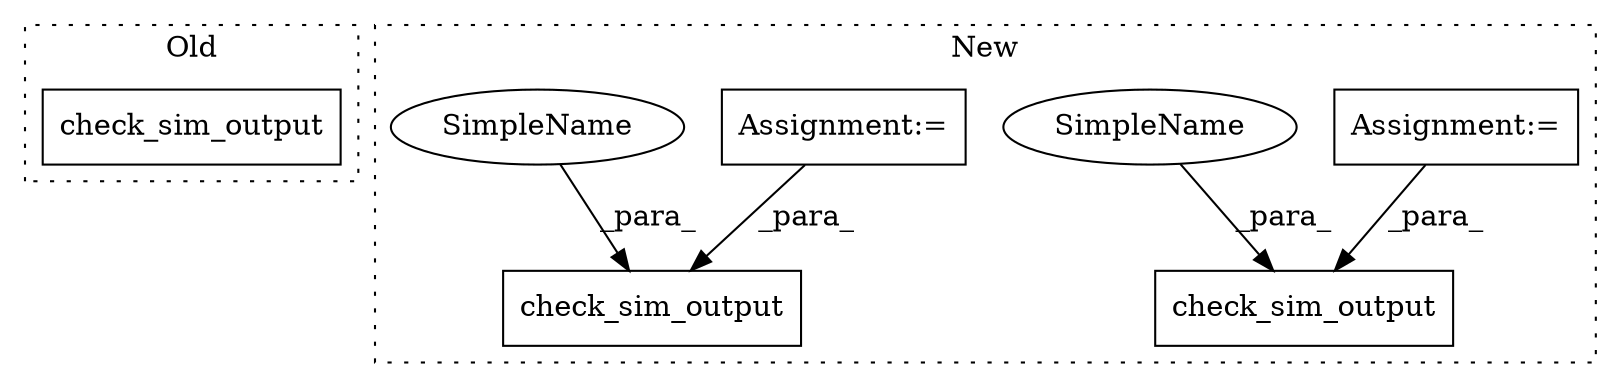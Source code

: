 digraph G {
subgraph cluster0 {
1 [label="check_sim_output" a="32" s="2326,2380" l="17,1" shape="box"];
label = "Old";
style="dotted";
}
subgraph cluster1 {
2 [label="check_sim_output" a="32" s="2992,3030" l="17,1" shape="box"];
3 [label="Assignment:=" a="7" s="2948" l="1" shape="box"];
4 [label="check_sim_output" a="32" s="3180,3225" l="17,1" shape="box"];
5 [label="Assignment:=" a="7" s="3132" l="1" shape="box"];
6 [label="SimpleName" a="42" s="3203" l="15" shape="ellipse"];
7 [label="SimpleName" a="42" s="3015" l="15" shape="ellipse"];
label = "New";
style="dotted";
}
3 -> 2 [label="_para_"];
5 -> 4 [label="_para_"];
6 -> 4 [label="_para_"];
7 -> 2 [label="_para_"];
}